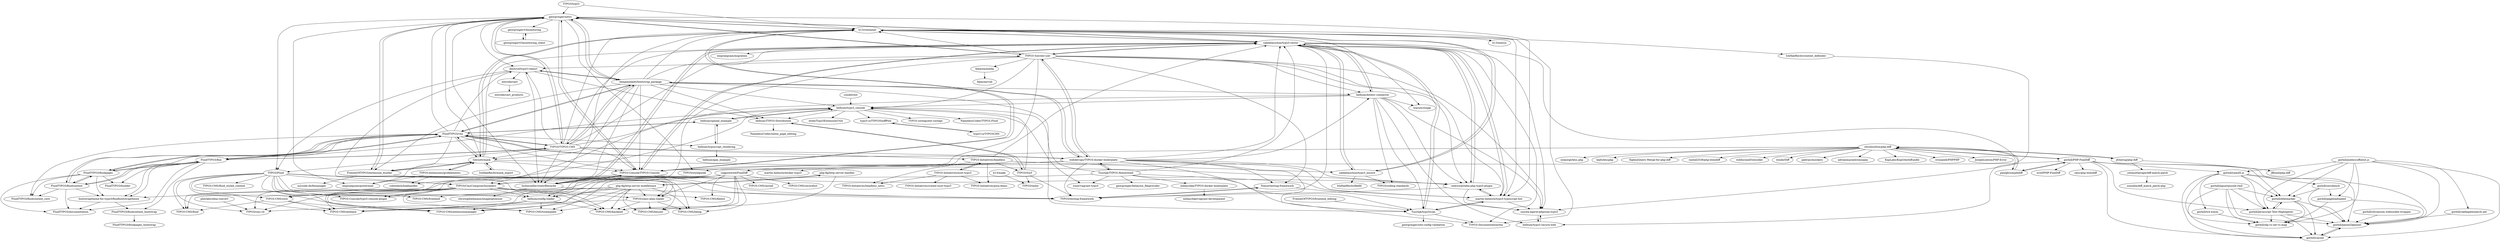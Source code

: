digraph G {
"georgringer/news" -> "b13/container"
"georgringer/news" -> "benjaminkott/bootstrap_package"
"georgringer/news" -> "sabbelasichon/typo3-rector"
"georgringer/news" -> "TYPO3/TYPO3.CMS"
"georgringer/news" -> "TYPO3-Solr/ext-solr"
"georgringer/news" -> "TYPO3-Console/TYPO3-Console"
"georgringer/news" -> "einpraegsam/powermail"
"georgringer/news" -> "lochmueller/staticfilecache"
"georgringer/news" -> "TYPO3/Fluid"
"georgringer/news" -> "dmitryd/typo3-realurl"
"georgringer/news" -> "FriendsOfTYPO3/extension_builder"
"georgringer/news" -> "georgringer/t3monitoring"
"georgringer/news" -> "Gernott/mask"
"georgringer/news" -> "TYPO3/styleguide"
"georgringer/news" -> "martin-helmich/typo3-typoscript-lint"
"extcode/cart" -> "extcode/cart_products"
"chrisboulton/php-diff" -> "gorhill/PHP-FineDiff"
"chrisboulton/php-diff" -> "Xiphe/jQuery-Merge-for-php-diff"
"chrisboulton/php-diff" -> "paulgb/simplediff"
"chrisboulton/php-diff" -> "jfcherng/php-diff"
"chrisboulton/php-diff" -> "cogpowered/FineDiff"
"chrisboulton/php-diff" -> "rashid2538/php-htmldiff"
"chrisboulton/php-diff" -> "willdurand/Geocoder" ["e"=1]
"chrisboulton/php-diff" -> "wmde/Diff"
"chrisboulton/php-diff" -> "padraic/mockery" ["e"=1]
"chrisboulton/php-diff" -> "adrianmacneil/omnipay" ["e"=1]
"chrisboulton/php-diff" -> "KnpLabs/KnpOAuthBundle" ["e"=1]
"chrisboulton/php-diff" -> "ircmaxell/PHPPHP" ["e"=1]
"chrisboulton/php-diff" -> "JosephLenton/PHP-Error" ["e"=1]
"chrisboulton/php-diff" -> "oyejorge/less.php" ["e"=1]
"chrisboulton/php-diff" -> "leafo/lessphp" ["e"=1]
"paulgb/simplediff" -> "gorhill/PHP-FineDiff"
"paulgb/simplediff" -> "chrisboulton/php-diff"
"benjaminkott/bootstrap_package" -> "georgringer/news"
"benjaminkott/bootstrap_package" -> "TYPO3/TYPO3.CMS"
"benjaminkott/bootstrap_package" -> "dmitryd/typo3-realurl"
"benjaminkott/bootstrap_package" -> "sabbelasichon/typo3-rector"
"benjaminkott/bootstrap_package" -> "b13/container"
"benjaminkott/bootstrap_package" -> "FluidTYPO3/vhs"
"benjaminkott/bootstrap_package" -> "webdevops/TYPO3-docker-boilerplate"
"benjaminkott/bootstrap_package" -> "helhum/TYPO3-Distribution"
"benjaminkott/bootstrap_package" -> "Gernott/mask"
"benjaminkott/bootstrap_package" -> "lochmueller/staticfilecache"
"benjaminkott/bootstrap_package" -> "FriendsOfTYPO3/extension_builder"
"benjaminkott/bootstrap_package" -> "helhum/typo3_console"
"benjaminkott/bootstrap_package" -> "TYPO3-Console/TYPO3-Console"
"benjaminkott/bootstrap_package" -> "helhum/dotenv-connector"
"benjaminkott/bootstrap_package" -> "Tuurlijk/typo3scan"
"mblaschke/TYPO3-docker-boilerplate" -> "mblaschke/vagrant-development"
"TYPO3/class-alias-loader" -> "TYPO3/cms-cli"
"TYPO3/class-alias-loader" -> "TYPO3-CMS/backend"
"TYPO3/class-alias-loader" -> "TYPO3-CMS/belog"
"TYPO3/class-alias-loader" -> "TYPO3-CMS/beuser"
"TYPO3/typo3" -> "b13/container"
"TYPO3/typo3" -> "georgringer/news"
"TYPO3/TYPO3.CMS" -> "georgringer/news"
"TYPO3/TYPO3.CMS" -> "benjaminkott/bootstrap_package"
"TYPO3/TYPO3.CMS" -> "FluidTYPO3/vhs"
"TYPO3/TYPO3.CMS" -> "FluidTYPO3/flux"
"TYPO3/TYPO3.CMS" -> "dmitryd/typo3-realurl"
"TYPO3/TYPO3.CMS" -> "helhum/typo3_console"
"TYPO3/TYPO3.CMS" -> "sabbelasichon/typo3-rector"
"TYPO3/TYPO3.CMS" -> "TYPO3-Console/TYPO3-Console"
"TYPO3/TYPO3.CMS" -> "TYPO3/Fluid"
"TYPO3/TYPO3.CMS" -> "Gernott/mask"
"TYPO3/TYPO3.CMS" -> "webdevops/TYPO3-docker-boilerplate"
"TYPO3/TYPO3.CMS" -> "b13/container"
"TYPO3/TYPO3.CMS" -> "TYPO3-Solr/ext-solr"
"TYPO3/TYPO3.CMS" -> "TYPO3-Initiatives/headless"
"TYPO3/TYPO3.CMS" -> "lochmueller/staticfilecache"
"FluidTYPO3/vhs" -> "FluidTYPO3/flux"
"FluidTYPO3/vhs" -> "FluidTYPO3/fluidpages"
"FluidTYPO3/vhs" -> "FluidTYPO3/fluidcontent"
"FluidTYPO3/vhs" -> "Gernott/mask"
"FluidTYPO3/vhs" -> "TYPO3/TYPO3.CMS"
"FluidTYPO3/vhs" -> "helhum/upload_example"
"FluidTYPO3/vhs" -> "benjaminkott/bootstrap_package"
"FluidTYPO3/vhs" -> "TYPO3-Console/TYPO3-Console"
"FluidTYPO3/vhs" -> "bootstraptheme-for-typo3/fluidbootstraptheme"
"FluidTYPO3/vhs" -> "FriendsOfTYPO3/extension_builder"
"FluidTYPO3/vhs" -> "helhum/typoscript_rendering"
"FluidTYPO3/vhs" -> "dmitryd/typo3-realurl"
"FluidTYPO3/vhs" -> "webdevops/TYPO3-docker-boilerplate"
"FluidTYPO3/vhs" -> "FluidTYPO3/fluidcontent_core"
"FluidTYPO3/vhs" -> "georgringer/news"
"php-fig/http-server-handler" -> "php-fig/http-server-middleware"
"php-fig/http-server-handler" -> "TYPO3-CMS/backend"
"php-fig/http-server-middleware" -> "php-fig/http-server-handler"
"php-fig/http-server-middleware" -> "TYPO3-CMS/backend"
"php-fig/http-server-middleware" -> "TYPO3-CMS/belog"
"php-fig/http-server-middleware" -> "TYPO3-CMS/beuser"
"php-fig/http-server-middleware" -> "TYPO3/class-alias-loader"
"php-fig/http-server-middleware" -> "helhum/config-loader"
"php-fig/http-server-middleware" -> "TYPO3-CMS/extbase"
"php-fig/http-server-middleware" -> "TYPO3-CMS/extensionmanager"
"php-fig/http-server-middleware" -> "TYPO3-CMS/tstemplate"
"php-fig/http-server-middleware" -> "TYPO3-CMS/fluid"
"php-fig/http-server-middleware" -> "TYPO3-CMS/frontend"
"FriendsOfTYPO3/frontend_editing" -> "Tuurlijk/typo3scan"
"jfcherng/php-diff" -> "JBlond/php-diff"
"jfcherng/php-diff" -> "chrisboulton/php-diff"
"jfcherng/php-diff" -> "yetanotherape/diff-match-patch"
"gorhill/PHP-FineDiff" -> "chrisboulton/php-diff"
"gorhill/PHP-FineDiff" -> "cogpowered/FineDiff"
"gorhill/PHP-FineDiff" -> "paulgb/simplediff"
"gorhill/PHP-FineDiff" -> "gorhill/efatmarker"
"gorhill/PHP-FineDiff" -> "xrstf/PHP-FineDiff"
"gorhill/PHP-FineDiff" -> "gorhill/Javascript-Text-Highlighter"
"gorhill/PHP-FineDiff" -> "gorhill/yamd5.js"
"gorhill/PHP-FineDiff" -> "gorhill/paxml2kpxxml"
"gorhill/PHP-FineDiff" -> "gorhill/rayoid"
"gorhill/PHP-FineDiff" -> "caxy/php-htmldiff" ["e"=1]
"gorhill/publicsuffixlist.js" -> "gorhill/paxml2kpxxml"
"gorhill/publicsuffixlist.js" -> "gorhill/yamd5.js"
"gorhill/publicsuffixlist.js" -> "gorhill/efatmarker"
"gorhill/publicsuffixlist.js" -> "gorhill/obj-vs-set-vs-map"
"gorhill/publicsuffixlist.js" -> "gorhill/Javascript-Text-Highlighter"
"gorhill/publicsuffixlist.js" -> "gorhill/cablegatesearch.net"
"gorhill/publicsuffixlist.js" -> "gorhill/pageloadspeed"
"gorhill/publicsuffixlist.js" -> "gorhill/rayoid"
"b13/container" -> "sabbelasichon/typo3-rector"
"b13/container" -> "georgringer/news"
"b13/container" -> "Gernott/mask"
"b13/container" -> "TYPO3-Console/TYPO3-Console"
"b13/container" -> "martin-helmich/typo3-typoscript-lint"
"b13/container" -> "lochmueller/staticfilecache"
"b13/container" -> "TYPO3-Documentation/tea"
"b13/container" -> "wazum/sluggi"
"b13/container" -> "b13/menus"
"b13/container" -> "sabbelasichon/typo3_encore"
"b13/container" -> "IchHabRecht/content_defender"
"yetanotherape/diff-match-patch" -> "nuxodin/diff_match_patch-php"
"FluidTYPO3/fluidcontent" -> "FluidTYPO3/fluidpages"
"FluidTYPO3/fluidcontent" -> "FluidTYPO3/flux"
"FluidTYPO3/fluidcontent" -> "FluidTYPO3/vhs"
"FluidTYPO3/fluidcontent" -> "FluidTYPO3/fluidcontent_core"
"FluidTYPO3/fluidcontent" -> "FluidTYPO3/documentation"
"FluidTYPO3/fluidcontent" -> "bootstraptheme-for-typo3/fluidbootstraptheme"
"FluidTYPO3/flux" -> "FluidTYPO3/vhs"
"FluidTYPO3/flux" -> "FluidTYPO3/fluidpages"
"FluidTYPO3/flux" -> "FluidTYPO3/fluidcontent"
"FluidTYPO3/flux" -> "bootstraptheme-for-typo3/fluidbootstraptheme"
"FluidTYPO3/flux" -> "TYPO3/TYPO3.CMS"
"FluidTYPO3/flux" -> "helhum/typo3_console"
"FluidTYPO3/flux" -> "FluidTYPO3/documentation"
"FluidTYPO3/flux" -> "FluidTYPO3/fluidcontent_bootstrap"
"FluidTYPO3/flux" -> "FluidTYPO3/builder"
"Gernott/mask" -> "IchHabRecht/mask_export"
"Gernott/mask" -> "b13/container"
"Gernott/mask" -> "sabbelasichon/typo3-rector"
"Gernott/mask" -> "cedricziel/idea-php-typo3-plugin"
"Gernott/mask" -> "FluidTYPO3/vhs"
"Gernott/mask" -> "TYPO3-extensions/gridelements"
"Gernott/mask" -> "FriendsOfTYPO3/extension_builder"
"Gernott/mask" -> "einpraegsam/powermail"
"Gernott/mask" -> "TYPO3-Console/TYPO3-Console"
"TYPO3-Solr/ext-solr" -> "sabbelasichon/typo3-rector"
"TYPO3-Solr/ext-solr" -> "georgringer/news"
"TYPO3-Solr/ext-solr" -> "TYPO3-Console/TYPO3-Console"
"TYPO3-Solr/ext-solr" -> "lochmueller/staticfilecache"
"TYPO3-Solr/ext-solr" -> "b13/container"
"TYPO3-Solr/ext-solr" -> "helhum/dotenv-connector"
"TYPO3-Solr/ext-solr" -> "webdevops/TYPO3-docker-boilerplate"
"TYPO3-Solr/ext-solr" -> "dmitryd/typo3-realurl"
"TYPO3-Solr/ext-solr" -> "Nimut/testing-framework"
"TYPO3-Solr/ext-solr" -> "martin-helmich/typo3-typoscript-lint"
"TYPO3-Solr/ext-solr" -> "cedricziel/idea-php-typo3-plugin"
"TYPO3-Solr/ext-solr" -> "helhum/typo3_console"
"TYPO3-Solr/ext-solr" -> "fabarea/media"
"TYPO3-Solr/ext-solr" -> "sascha-egerer/phpstan-typo3"
"TYPO3/CmsComposerInstallers" -> "TYPO3/cms-cli"
"TYPO3/CmsComposerInstallers" -> "TYPO3-CMS/extbase"
"TYPO3/CmsComposerInstallers" -> "TYPO3-CMS/extensionmanager"
"TYPO3/CmsComposerInstallers" -> "TYPO3-CMS/fluid"
"TYPO3/CmsComposerInstallers" -> "TYPO3-CMS/backend"
"TYPO3/CmsComposerInstallers" -> "TYPO3-CMS/core"
"TYPO3/CmsComposerInstallers" -> "TYPO3/class-alias-loader"
"TYPO3/CmsComposerInstallers" -> "TYPO3-CMS/filelist"
"TYPO3/CmsComposerInstallers" -> "TYPO3-Console/typo3-console-plugin"
"TYPO3/CmsComposerInstallers" -> "TYPO3-CMS/tstemplate"
"TYPO3/CmsComposerInstallers" -> "helhum/config-loader"
"Tuurlijk/typo3scan" -> "martin-helmich/typo3-typoscript-lint"
"Tuurlijk/typo3scan" -> "sabbelasichon/typo3-rector"
"Tuurlijk/typo3scan" -> "georgringer/site-config-validation"
"Tuurlijk/typo3scan" -> "TYPO3-Documentation/tea"
"bootstraptheme-for-typo3/fluidbootstraptheme" -> "FluidTYPO3/documentation"
"bootstraptheme-for-typo3/fluidbootstraptheme" -> "FluidTYPO3/fluidcontent_bootstrap"
"cedricziel/idea-php-typo3-plugin" -> "TYPO3/testing-framework"
"cedricziel/idea-php-typo3-plugin" -> "sascha-egerer/phpstan-typo3"
"cedricziel/idea-php-typo3-plugin" -> "sabbelasichon/typo3-rector"
"cedricziel/idea-php-typo3-plugin" -> "martin-helmich/typo3-typoscript-lint"
"cundd/rest" -> "helhum/typo3_console"
"dmitryd/typo3-realurl" -> "TYPO3/CmsComposerInstallers"
"dmitryd/typo3-realurl" -> "helhum/TYPO3-Distribution"
"dmitryd/typo3-realurl" -> "extcode/cart"
"dmitryd/typo3-realurl" -> "benjaminkott/bootstrap_package"
"dmitryd/typo3-realurl" -> "lochmueller/staticfilecache"
"dmitryd/typo3-realurl" -> "TYPO3/Fluid"
"fabarea/media" -> "fabarea/vidi"
"helhum/TYPO3-Distribution" -> "TYPO3/Surf"
"helhum/TYPO3-Distribution" -> "NamelessCoder/inline_page_editing"
"helhum/dotenv-connector" -> "sascha-egerer/phpstan-typo3"
"helhum/dotenv-connector" -> "sabbelasichon/typo3-rector"
"helhum/dotenv-connector" -> "helhum/typo3-secure-web"
"helhum/dotenv-connector" -> "TYPO3/CmsComposerInstallers"
"helhum/dotenv-connector" -> "TYPO3/coding-standards"
"helhum/dotenv-connector" -> "Tuurlijk/typo3scan"
"helhum/dotenv-connector" -> "wazum/sluggi"
"helhum/dotenv-connector" -> "cedricziel/idea-php-typo3-plugin"
"helhum/dotenv-connector" -> "helhum/typo3_console"
"helhum/typo3-secure-web" -> "sascha-egerer/phpstan-typo3"
"helhum/typo3_console" -> "cobwebch/linkhandler"
"helhum/typo3_console" -> "TYPO3-coreapi/ext-coreapi"
"helhum/typo3_console" -> "helhum/upload_example"
"helhum/typo3_console" -> "NamelessCoder/TYPO3.Fluid"
"helhum/typo3_console" -> "typo3-ci/TYPO3SniffPool"
"helhum/typo3_console" -> "etobi/Typo3ExtensionUtils"
"helhum/typo3_console" -> "helhum/TYPO3-Distribution"
"helhum/typo3_console" -> "irnnr/vagrant-typo3"
"sabbelasichon/typo3-rector" -> "Tuurlijk/typo3scan"
"sabbelasichon/typo3-rector" -> "b13/container"
"sabbelasichon/typo3-rector" -> "cedricziel/idea-php-typo3-plugin"
"sabbelasichon/typo3-rector" -> "sabbelasichon/typo3_encore"
"sabbelasichon/typo3-rector" -> "martin-helmich/typo3-typoscript-lint"
"sabbelasichon/typo3-rector" -> "TYPO3-Solr/ext-solr"
"sabbelasichon/typo3-rector" -> "helhum/dotenv-connector"
"sabbelasichon/typo3-rector" -> "sascha-egerer/phpstan-typo3"
"sabbelasichon/typo3-rector" -> "TYPO3-Documentation/tea"
"sabbelasichon/typo3-rector" -> "lochmueller/staticfilecache"
"sabbelasichon/typo3-rector" -> "einpraegsam/migration"
"sabbelasichon/typo3-rector" -> "helhum/typo3-secure-web"
"sabbelasichon/typo3-rector" -> "georgringer/news"
"sabbelasichon/typo3-rector" -> "TYPO3/testing-framework"
"sabbelasichon/typo3-rector" -> "TYPO3-Console/TYPO3-Console"
"sascha-egerer/phpstan-typo3" -> "helhum/typo3-secure-web"
"typo3-ci/TYPO3CMS" -> "typo3-ci/TYPO3SniffPool"
"typo3-ci/TYPO3SniffPool" -> "typo3-ci/TYPO3CMS"
"gorhill/sessbench" -> "gorhill/paxml2kpxxml"
"gorhill/sessbench" -> "gorhill/pageloadspeed"
"gorhill/sessbench" -> "gorhill/efatmarker"
"FriendsOfTYPO3/extension_builder" -> "TYPO3/testing-framework"
"FriendsOfTYPO3/extension_builder" -> "Gernott/mask"
"FriendsOfTYPO3/extension_builder" -> "georgringer/news"
"FriendsOfTYPO3/extension_builder" -> "in2code-de/femanager"
"b13/make" -> "TYPO3/tailor"
"Tuurlijk/TYPO3.Homestead" -> "helhum/typo3_console"
"Tuurlijk/TYPO3.Homestead" -> "webdevops/TYPO3-docker-boilerplate"
"Tuurlijk/TYPO3.Homestead" -> "martin-helmich/typo3-typoscript-lint"
"Tuurlijk/TYPO3.Homestead" -> "irnnr/vagrant-typo3"
"Tuurlijk/TYPO3.Homestead" -> "sabbelasichon/typo3-rector"
"Tuurlijk/TYPO3.Homestead" -> "mblaschke/TYPO3-docker-boilerplate"
"Tuurlijk/TYPO3.Homestead" -> "bootstraptheme-for-typo3/fluidbootstraptheme"
"Tuurlijk/TYPO3.Homestead" -> "georgringer/belayout_fileprovider"
"Tuurlijk/TYPO3.Homestead" -> "Tuurlijk/typo3scan"
"TYPO3-Console/TYPO3-Console" -> "lochmueller/staticfilecache"
"TYPO3-Console/TYPO3-Console" -> "helhum/config-loader"
"TYPO3-Console/TYPO3-Console" -> "TYPO3/CmsComposerInstallers"
"TYPO3-Console/TYPO3-Console" -> "sabbelasichon/typo3-rector"
"TYPO3-Console/TYPO3-Console" -> "b13/container"
"TYPO3-Console/TYPO3-Console" -> "TYPO3/class-alias-loader"
"TYPO3-Console/TYPO3-Console" -> "TYPO3/testing-framework"
"TYPO3-Console/TYPO3-Console" -> "georgringer/news"
"TYPO3-Console/TYPO3-Console" -> "cedricziel/idea-php-typo3-plugin"
"TYPO3/Fluid" -> "TYPO3/CmsComposerInstallers"
"TYPO3/Fluid" -> "helhum/config-loader"
"TYPO3/Fluid" -> "TYPO3/cms-cli"
"TYPO3/Fluid" -> "TYPO3-CMS/fluid_styled_content"
"TYPO3/Fluid" -> "TYPO3/class-alias-loader"
"TYPO3/Fluid" -> "TYPO3-CMS/tstemplate"
"TYPO3/Fluid" -> "TYPO3-CMS/fluid"
"TYPO3/Fluid" -> "TYPO3-CMS/backend"
"TYPO3/Fluid" -> "TYPO3-CMS/core"
"TYPO3/Fluid" -> "TYPO3-Console/typo3-console-plugin"
"TYPO3/Fluid" -> "TYPO3-CMS/extbase"
"TYPO3/Fluid" -> "TYPO3-CMS/extensionmanager"
"TYPO3/Fluid" -> "TYPO3-CMS/belog"
"TYPO3/Fluid" -> "TYPO3-CMS/beuser"
"TYPO3/Fluid" -> "TYPO3-CMS/frontend"
"cogpowered/FineDiff" -> "TYPO3/cms-cli"
"cogpowered/FineDiff" -> "TYPO3/class-alias-loader"
"cogpowered/FineDiff" -> "TYPO3-Console/typo3-console-plugin"
"cogpowered/FineDiff" -> "TYPO3-CMS/backend"
"cogpowered/FineDiff" -> "TYPO3-CMS/extbase"
"cogpowered/FineDiff" -> "TYPO3-CMS/extensionmanager"
"cogpowered/FineDiff" -> "helhum/config-loader"
"cogpowered/FineDiff" -> "TYPO3-CMS/belog"
"cogpowered/FineDiff" -> "TYPO3-CMS/beuser"
"cogpowered/FineDiff" -> "TYPO3/CmsComposerInstallers"
"cogpowered/FineDiff" -> "TYPO3-CMS/core"
"cogpowered/FineDiff" -> "TYPO3-CMS/filelist"
"cogpowered/FineDiff" -> "TYPO3-CMS/install"
"cogpowered/FineDiff" -> "TYPO3-CMS/recordlist"
"cogpowered/FineDiff" -> "TYPO3-CMS/tstemplate"
"gorhill/lz4-wasm" -> "gorhill/obj-vs-set-vs-map"
"webdevops/TYPO3-docker-boilerplate" -> "Tuurlijk/TYPO3.Homestead"
"webdevops/TYPO3-docker-boilerplate" -> "TYPO3-Solr/ext-solr"
"webdevops/TYPO3-docker-boilerplate" -> "sabbelasichon/typo3-rector"
"webdevops/TYPO3-docker-boilerplate" -> "Tuurlijk/typo3scan"
"webdevops/TYPO3-docker-boilerplate" -> "Nimut/testing-framework"
"webdevops/TYPO3-docker-boilerplate" -> "benjaminkott/bootstrap_package"
"webdevops/TYPO3-docker-boilerplate" -> "FluidTYPO3/vhs"
"webdevops/TYPO3-docker-boilerplate" -> "TYPO3/testing-framework"
"webdevops/TYPO3-docker-boilerplate" -> "TYPO3-Documentation/tea"
"webdevops/TYPO3-docker-boilerplate" -> "TYPO3-Console/TYPO3-Console"
"webdevops/TYPO3-docker-boilerplate" -> "cedricziel/idea-php-typo3-plugin"
"webdevops/TYPO3-docker-boilerplate" -> "TYPO3/styleguide"
"webdevops/TYPO3-docker-boilerplate" -> "martin-helmich/docker-typo3"
"webdevops/TYPO3-docker-boilerplate" -> "helhum/dotenv-connector"
"webdevops/TYPO3-docker-boilerplate" -> "martin-helmich/typo3-typoscript-lint"
"TYPO3-Initiatives/headless" -> "TYPO3-Initiatives/nuxt-typo3"
"TYPO3-Initiatives/headless" -> "TYPO3-Initiatives/pwa-demo"
"TYPO3-Initiatives/headless" -> "sabbelasichon/typo3_encore"
"TYPO3-Initiatives/headless" -> "sabbelasichon/typo3-rector"
"TYPO3-Initiatives/headless" -> "TYPO3/Surf"
"TYPO3-Initiatives/headless" -> "TYPO3-Initiatives/headless_news"
"TYPO3/Surf" -> "TYPO3/testing-framework"
"TYPO3/Surf" -> "helhum/TYPO3-Distribution"
"TYPO3/Surf" -> "TYPO3/tailor"
"TYPO3/Surf" -> "helhum/typo3_console"
"helhum/typoscript_rendering" -> "helhum/upload_example"
"helhum/typoscript_rendering" -> "helhum/ajax_example"
"helhum/upload_example" -> "helhum/typoscript_rendering"
"helhum/upload_example" -> "helhum/typo3_console"
"helhum/upload_example" -> "FluidTYPO3/vhs"
"phlylabs/idna-convert" -> "TYPO3/cms-cli"
"gorhill/yamd5.js" -> "gorhill/efatmarker"
"gorhill/yamd5.js" -> "gorhill/obj-vs-set-vs-map"
"gorhill/yamd5.js" -> "gorhill/paxml2kpxxml"
"gorhill/yamd5.js" -> "gorhill/rayoid"
"gorhill/yamd5.js" -> "gorhill/Javascript-Text-Highlighter"
"gorhill/yamd5.js" -> "gorhill/lz4-wasm"
"gorhill/yamd5.js" -> "gorhill/sessbench"
"gorhill/jigsawpuzzle-rhill" -> "gorhill/paxml2kpxxml"
"gorhill/jigsawpuzzle-rhill" -> "gorhill/efatmarker"
"gorhill/jigsawpuzzle-rhill" -> "gorhill/Javascript-Text-Highlighter"
"gorhill/jigsawpuzzle-rhill" -> "gorhill/obj-vs-set-vs-map"
"gorhill/jigsawpuzzle-rhill" -> "gorhill/rayoid"
"FluidTYPO3/fluidpages" -> "FluidTYPO3/fluidcontent"
"FluidTYPO3/fluidpages" -> "FluidTYPO3/flux"
"FluidTYPO3/fluidpages" -> "FluidTYPO3/vhs"
"FluidTYPO3/fluidpages" -> "FluidTYPO3/fluidcontent_core"
"FluidTYPO3/fluidpages" -> "FluidTYPO3/documentation"
"FluidTYPO3/fluidpages" -> "FluidTYPO3/builder"
"FluidTYPO3/fluidpages" -> "bootstraptheme-for-typo3/fluidbootstraptheme"
"lochmueller/staticfilecache" -> "TYPO3-Console/TYPO3-Console"
"lochmueller/staticfilecache" -> "christophlehmann/imageoptimizer"
"lochmueller/staticfilecache" -> "sabbelasichon/typo3-rector"
"lochmueller/staticfilecache" -> "TYPO3/testing-framework"
"gorhill/pageloadspeed" -> "gorhill/paxml2kpxxml"
"gorhill/pageloadspeed" -> "gorhill/obj-vs-set-vs-map"
"gorhill/chromium-websocket-wrapper" -> "gorhill/paxml2kpxxml"
"georgringer/t3monitoring" -> "georgringer/t3monitoring_client"
"georgringer/t3monitoring_client" -> "georgringer/t3monitoring"
"IchHabRecht/mask_export" -> "Gernott/mask"
"martin-helmich/typo3-typoscript-lint" -> "sascha-egerer/phpstan-typo3"
"martin-helmich/typo3-typoscript-lint" -> "Tuurlijk/typo3scan"
"martin-helmich/typo3-typoscript-lint" -> "sabbelasichon/typo3-rector"
"martin-helmich/typo3-typoscript-lint" -> "cedricziel/idea-php-typo3-plugin"
"TYPO3-Initiatives/nuxt-typo3" -> "TYPO3-Initiatives/headless"
"TYPO3-Initiatives/nuxt-typo3" -> "TYPO3-Initiatives/pwa-demo"
"TYPO3-Initiatives/nuxt-typo3" -> "TYPO3-Initiatives/create-nuxt-typo3"
"TYPO3-Initiatives/nuxt-typo3" -> "TYPO3-Initiatives/headless_news"
"sabbelasichon/typo3_encore" -> "sabbelasichon/typo3-rector"
"sabbelasichon/typo3_encore" -> "b13/container"
"sabbelasichon/typo3_encore" -> "IchHabRecht/filefill"
"sabbelasichon/typo3_encore" -> "TYPO3/coding-standards"
"TYPO3-extensions/gridelements" -> "cobwebch/linkhandler"
"TYPO3-extensions/gridelements" -> "Gernott/mask"
"TYPO3-extensions/gridelements" -> "einpraegsam/powermail"
"Nimut/testing-framework" -> "TYPO3/testing-framework"
"Nimut/testing-framework" -> "sascha-egerer/phpstan-typo3"
"gorhill/Javascript-Text-Highlighter" -> "gorhill/efatmarker"
"gorhill/Javascript-Text-Highlighter" -> "gorhill/paxml2kpxxml"
"gorhill/Javascript-Text-Highlighter" -> "gorhill/obj-vs-set-vs-map"
"gorhill/Javascript-Text-Highlighter" -> "gorhill/rayoid"
"gorhill/cablegatesearch.net" -> "gorhill/paxml2kpxxml"
"gorhill/efatmarker" -> "gorhill/paxml2kpxxml"
"gorhill/efatmarker" -> "gorhill/rayoid"
"gorhill/efatmarker" -> "gorhill/Javascript-Text-Highlighter"
"gorhill/efatmarker" -> "gorhill/obj-vs-set-vs-map"
"gorhill/paxml2kpxxml" -> "gorhill/rayoid"
"gorhill/rayoid" -> "gorhill/paxml2kpxxml"
"TYPO3-CMS/core" -> "TYPO3-CMS/extbase"
"TYPO3-CMS/core" -> "TYPO3-CMS/extensionmanager"
"TYPO3-CMS/core" -> "TYPO3-CMS/fluid"
"TYPO3/testing-framework" -> "Nimut/testing-framework"
"helhum/config-loader" -> "TYPO3-CMS/backend"
"helhum/config-loader" -> "TYPO3-CMS/extbase"
"helhum/config-loader" -> "TYPO3-CMS/extensionmanager"
"helhum/config-loader" -> "TYPO3-CMS/tstemplate"
"IchHabRecht/content_defender" -> "sascha-egerer/phpstan-typo3"
"FluidTYPO3/fluidcontent_bootstrap" -> "FluidTYPO3/fluidpages_bootstrap"
"georgringer/news" ["l"="-29.612,-41.079"]
"b13/container" ["l"="-29.603,-41.104"]
"benjaminkott/bootstrap_package" ["l"="-29.611,-41.09"]
"sabbelasichon/typo3-rector" ["l"="-29.592,-41.107"]
"TYPO3/TYPO3.CMS" ["l"="-29.634,-41.079"]
"TYPO3-Solr/ext-solr" ["l"="-29.596,-41.094"]
"TYPO3-Console/TYPO3-Console" ["l"="-29.627,-41.089"]
"einpraegsam/powermail" ["l"="-29.608,-41.046"]
"lochmueller/staticfilecache" ["l"="-29.623,-41.1"]
"TYPO3/Fluid" ["l"="-29.671,-41.045"]
"dmitryd/typo3-realurl" ["l"="-29.632,-41.063"]
"FriendsOfTYPO3/extension_builder" ["l"="-29.615,-41.062"]
"georgringer/t3monitoring" ["l"="-29.591,-41.027"]
"Gernott/mask" ["l"="-29.603,-41.073"]
"TYPO3/styleguide" ["l"="-29.568,-41.087"]
"martin-helmich/typo3-typoscript-lint" ["l"="-29.595,-41.118"]
"extcode/cart" ["l"="-29.634,-41.023"]
"extcode/cart_products" ["l"="-29.628,-41.004"]
"chrisboulton/php-diff" ["l"="-29.802,-40.979"]
"gorhill/PHP-FineDiff" ["l"="-29.828,-41.013"]
"Xiphe/jQuery-Merge-for-php-diff" ["l"="-29.786,-40.953"]
"paulgb/simplediff" ["l"="-29.83,-40.989"]
"jfcherng/php-diff" ["l"="-29.814,-40.941"]
"cogpowered/FineDiff" ["l"="-29.725,-41.033"]
"rashid2538/php-htmldiff" ["l"="-29.772,-40.969"]
"willdurand/Geocoder" ["l"="-24.224,-42.752"]
"wmde/Diff" ["l"="-29.842,-40.958"]
"padraic/mockery" ["l"="-24.318,-42.795"]
"adrianmacneil/omnipay" ["l"="-24.242,-42.771"]
"KnpLabs/KnpOAuthBundle" ["l"="-28.339,-40.481"]
"ircmaxell/PHPPHP" ["l"="-24.426,-42.74"]
"JosephLenton/PHP-Error" ["l"="-24.171,-42.795"]
"oyejorge/less.php" ["l"="-29.885,-40.462"]
"leafo/lessphp" ["l"="-28.185,-40.897"]
"FluidTYPO3/vhs" ["l"="-29.646,-41.095"]
"webdevops/TYPO3-docker-boilerplate" ["l"="-29.612,-41.112"]
"helhum/TYPO3-Distribution" ["l"="-29.578,-41.061"]
"helhum/typo3_console" ["l"="-29.58,-41.082"]
"helhum/dotenv-connector" ["l"="-29.579,-41.108"]
"Tuurlijk/typo3scan" ["l"="-29.591,-41.133"]
"mblaschke/TYPO3-docker-boilerplate" ["l"="-29.624,-41.176"]
"mblaschke/vagrant-development" ["l"="-29.628,-41.196"]
"TYPO3/class-alias-loader" ["l"="-29.685,-41.044"]
"TYPO3/cms-cli" ["l"="-29.681,-41.028"]
"TYPO3-CMS/backend" ["l"="-29.691,-41.032"]
"TYPO3-CMS/belog" ["l"="-29.706,-41.036"]
"TYPO3-CMS/beuser" ["l"="-29.701,-41.031"]
"TYPO3/typo3" ["l"="-29.634,-41.123"]
"FluidTYPO3/flux" ["l"="-29.667,-41.092"]
"TYPO3-Initiatives/headless" ["l"="-29.541,-41.099"]
"FluidTYPO3/fluidpages" ["l"="-29.685,-41.096"]
"FluidTYPO3/fluidcontent" ["l"="-29.675,-41.105"]
"helhum/upload_example" ["l"="-29.636,-41.109"]
"bootstraptheme-for-typo3/fluidbootstraptheme" ["l"="-29.669,-41.115"]
"helhum/typoscript_rendering" ["l"="-29.659,-41.125"]
"FluidTYPO3/fluidcontent_core" ["l"="-29.687,-41.114"]
"php-fig/http-server-handler" ["l"="-29.702,-41.002"]
"php-fig/http-server-middleware" ["l"="-29.693,-41.021"]
"helhum/config-loader" ["l"="-29.686,-41.051"]
"TYPO3-CMS/extbase" ["l"="-29.697,-41.04"]
"TYPO3-CMS/extensionmanager" ["l"="-29.703,-41.043"]
"TYPO3-CMS/tstemplate" ["l"="-29.689,-41.038"]
"TYPO3-CMS/fluid" ["l"="-29.675,-41.034"]
"TYPO3-CMS/frontend" ["l"="-29.669,-41.02"]
"FriendsOfTYPO3/frontend_editing" ["l"="-29.566,-41.168"]
"JBlond/php-diff" ["l"="-29.836,-40.927"]
"yetanotherape/diff-match-patch" ["l"="-29.822,-40.906"]
"gorhill/efatmarker" ["l"="-29.865,-41.021"]
"xrstf/PHP-FineDiff" ["l"="-29.852,-41.003"]
"gorhill/Javascript-Text-Highlighter" ["l"="-29.86,-41.032"]
"gorhill/yamd5.js" ["l"="-29.875,-41.018"]
"gorhill/paxml2kpxxml" ["l"="-29.875,-41.029"]
"gorhill/rayoid" ["l"="-29.856,-41.024"]
"caxy/php-htmldiff" ["l"="-29.623,-40.518"]
"gorhill/publicsuffixlist.js" ["l"="-29.888,-41.027"]
"gorhill/obj-vs-set-vs-map" ["l"="-29.88,-41.035"]
"gorhill/cablegatesearch.net" ["l"="-29.909,-41.032"]
"gorhill/pageloadspeed" ["l"="-29.901,-41.022"]
"TYPO3-Documentation/tea" ["l"="-29.604,-41.127"]
"wazum/sluggi" ["l"="-29.558,-41.106"]
"b13/menus" ["l"="-29.603,-41.147"]
"sabbelasichon/typo3_encore" ["l"="-29.558,-41.118"]
"IchHabRecht/content_defender" ["l"="-29.574,-41.142"]
"nuxodin/diff_match_patch-php" ["l"="-29.829,-40.885"]
"FluidTYPO3/documentation" ["l"="-29.694,-41.105"]
"FluidTYPO3/fluidcontent_bootstrap" ["l"="-29.699,-41.117"]
"FluidTYPO3/builder" ["l"="-29.703,-41.09"]
"IchHabRecht/mask_export" ["l"="-29.594,-41.055"]
"cedricziel/idea-php-typo3-plugin" ["l"="-29.584,-41.098"]
"TYPO3-extensions/gridelements" ["l"="-29.587,-41.043"]
"Nimut/testing-framework" ["l"="-29.571,-41.098"]
"fabarea/media" ["l"="-29.531,-41.09"]
"sascha-egerer/phpstan-typo3" ["l"="-29.574,-41.118"]
"TYPO3/CmsComposerInstallers" ["l"="-29.674,-41.056"]
"TYPO3-CMS/core" ["l"="-29.697,-41.048"]
"TYPO3-CMS/filelist" ["l"="-29.715,-41.052"]
"TYPO3-Console/typo3-console-plugin" ["l"="-29.703,-41.054"]
"georgringer/site-config-validation" ["l"="-29.584,-41.161"]
"TYPO3/testing-framework" ["l"="-29.591,-41.085"]
"cundd/rest" ["l"="-29.519,-41.076"]
"fabarea/vidi" ["l"="-29.496,-41.086"]
"TYPO3/Surf" ["l"="-29.552,-41.068"]
"NamelessCoder/inline_page_editing" ["l"="-29.555,-41.034"]
"helhum/typo3-secure-web" ["l"="-29.563,-41.13"]
"TYPO3/coding-standards" ["l"="-29.546,-41.133"]
"cobwebch/linkhandler" ["l"="-29.566,-41.045"]
"TYPO3-coreapi/ext-coreapi" ["l"="-29.539,-41.077"]
"NamelessCoder/TYPO3.Fluid" ["l"="-29.556,-41.057"]
"typo3-ci/TYPO3SniffPool" ["l"="-29.524,-41.061"]
"etobi/Typo3ExtensionUtils" ["l"="-29.54,-41.052"]
"irnnr/vagrant-typo3" ["l"="-29.58,-41.126"]
"einpraegsam/migration" ["l"="-29.539,-41.121"]
"typo3-ci/TYPO3CMS" ["l"="-29.501,-41.055"]
"gorhill/sessbench" ["l"="-29.891,-41.01"]
"in2code-de/femanager" ["l"="-29.614,-41.03"]
"b13/make" ["l"="-29.489,-41.03"]
"TYPO3/tailor" ["l"="-29.515,-41.043"]
"Tuurlijk/TYPO3.Homestead" ["l"="-29.615,-41.134"]
"georgringer/belayout_fileprovider" ["l"="-29.611,-41.163"]
"TYPO3-CMS/fluid_styled_content" ["l"="-29.707,-41.022"]
"TYPO3-CMS/install" ["l"="-29.746,-41.022"]
"TYPO3-CMS/recordlist" ["l"="-29.75,-41.037"]
"gorhill/lz4-wasm" ["l"="-29.897,-41.041"]
"martin-helmich/docker-typo3" ["l"="-29.636,-41.155"]
"TYPO3-Initiatives/nuxt-typo3" ["l"="-29.504,-41.105"]
"TYPO3-Initiatives/pwa-demo" ["l"="-29.513,-41.114"]
"TYPO3-Initiatives/headless_news" ["l"="-29.517,-41.1"]
"helhum/ajax_example" ["l"="-29.679,-41.144"]
"phlylabs/idna-convert" ["l"="-29.67,-40.999"]
"gorhill/jigsawpuzzle-rhill" ["l"="-29.865,-41.042"]
"christophlehmann/imageoptimizer" ["l"="-29.649,-41.136"]
"gorhill/chromium-websocket-wrapper" ["l"="-29.885,-41.054"]
"georgringer/t3monitoring_client" ["l"="-29.582,-41.009"]
"TYPO3-Initiatives/create-nuxt-typo3" ["l"="-29.479,-41.109"]
"IchHabRecht/filefill" ["l"="-29.523,-41.14"]
"FluidTYPO3/fluidpages_bootstrap" ["l"="-29.723,-41.128"]
}